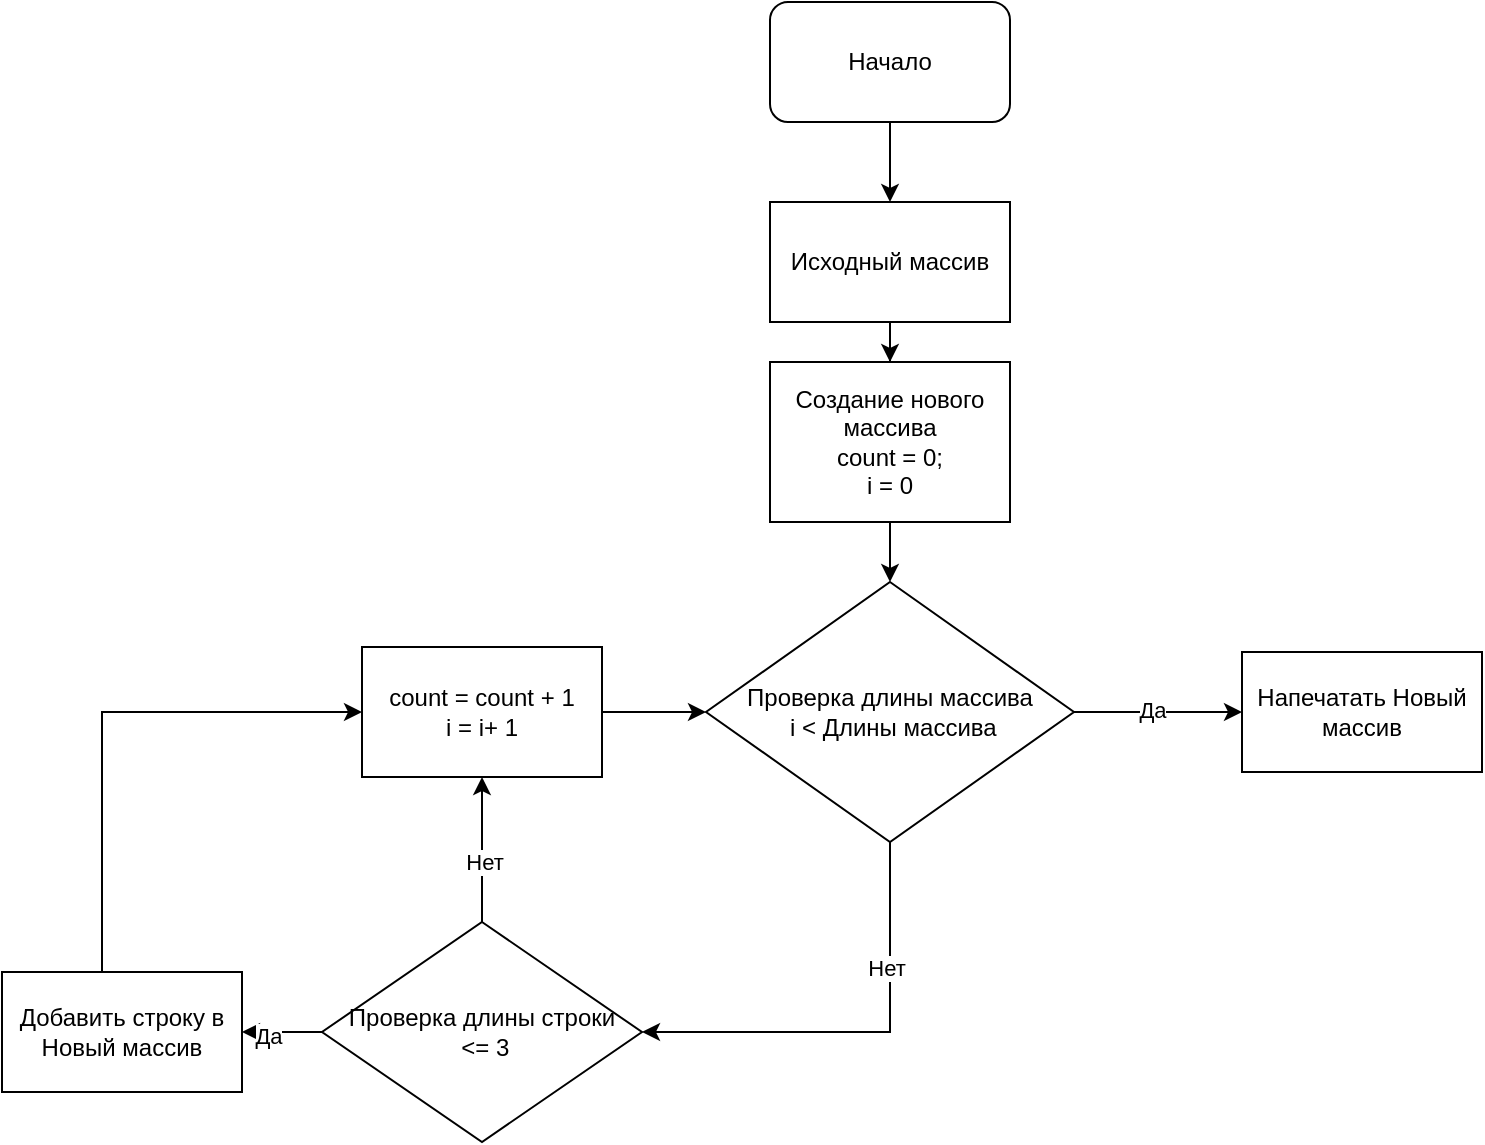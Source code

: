 <mxfile version="22.1.3" type="github">
  <diagram name="Страница — 1" id="e6Opz_2W8KYHVWiIUTWs">
    <mxGraphModel dx="1707" dy="422" grid="1" gridSize="10" guides="1" tooltips="1" connect="1" arrows="1" fold="1" page="1" pageScale="1" pageWidth="827" pageHeight="1169" math="0" shadow="0">
      <root>
        <mxCell id="0" />
        <mxCell id="1" parent="0" />
        <mxCell id="hQeQaUu6SiH19N31j9b8-11" value="" style="edgeStyle=orthogonalEdgeStyle;rounded=0;orthogonalLoop=1;jettySize=auto;html=1;" edge="1" parent="1" source="hQeQaUu6SiH19N31j9b8-1" target="hQeQaUu6SiH19N31j9b8-2">
          <mxGeometry relative="1" as="geometry" />
        </mxCell>
        <mxCell id="hQeQaUu6SiH19N31j9b8-1" value="Начало" style="rounded=1;whiteSpace=wrap;html=1;" vertex="1" parent="1">
          <mxGeometry x="354" y="20" width="120" height="60" as="geometry" />
        </mxCell>
        <mxCell id="hQeQaUu6SiH19N31j9b8-29" value="" style="edgeStyle=orthogonalEdgeStyle;rounded=0;orthogonalLoop=1;jettySize=auto;html=1;" edge="1" parent="1" source="hQeQaUu6SiH19N31j9b8-2" target="hQeQaUu6SiH19N31j9b8-5">
          <mxGeometry relative="1" as="geometry" />
        </mxCell>
        <mxCell id="hQeQaUu6SiH19N31j9b8-2" value="Исходный массив" style="rounded=0;whiteSpace=wrap;html=1;" vertex="1" parent="1">
          <mxGeometry x="354" y="120" width="120" height="60" as="geometry" />
        </mxCell>
        <mxCell id="hQeQaUu6SiH19N31j9b8-28" style="edgeStyle=orthogonalEdgeStyle;rounded=0;orthogonalLoop=1;jettySize=auto;html=1;entryX=0;entryY=0.5;entryDx=0;entryDy=0;" edge="1" parent="1" source="hQeQaUu6SiH19N31j9b8-3" target="hQeQaUu6SiH19N31j9b8-16">
          <mxGeometry relative="1" as="geometry">
            <Array as="points">
              <mxPoint x="20" y="375" />
            </Array>
          </mxGeometry>
        </mxCell>
        <mxCell id="hQeQaUu6SiH19N31j9b8-3" value="Добавить строку в Новый массив" style="rounded=0;whiteSpace=wrap;html=1;" vertex="1" parent="1">
          <mxGeometry x="-30" y="505" width="120" height="60" as="geometry" />
        </mxCell>
        <mxCell id="hQeQaUu6SiH19N31j9b8-13" value="" style="edgeStyle=orthogonalEdgeStyle;rounded=0;orthogonalLoop=1;jettySize=auto;html=1;entryX=1;entryY=0.5;entryDx=0;entryDy=0;" edge="1" parent="1" source="hQeQaUu6SiH19N31j9b8-4" target="hQeQaUu6SiH19N31j9b8-15">
          <mxGeometry relative="1" as="geometry">
            <mxPoint x="270" y="415" as="targetPoint" />
            <Array as="points">
              <mxPoint x="414" y="535" />
            </Array>
          </mxGeometry>
        </mxCell>
        <mxCell id="hQeQaUu6SiH19N31j9b8-14" value="Нет" style="edgeLabel;html=1;align=center;verticalAlign=middle;resizable=0;points=[];" vertex="1" connectable="0" parent="hQeQaUu6SiH19N31j9b8-13">
          <mxGeometry x="-0.423" y="-2" relative="1" as="geometry">
            <mxPoint as="offset" />
          </mxGeometry>
        </mxCell>
        <mxCell id="hQeQaUu6SiH19N31j9b8-26" value="" style="edgeStyle=orthogonalEdgeStyle;rounded=0;orthogonalLoop=1;jettySize=auto;html=1;" edge="1" parent="1" source="hQeQaUu6SiH19N31j9b8-4" target="hQeQaUu6SiH19N31j9b8-25">
          <mxGeometry relative="1" as="geometry" />
        </mxCell>
        <mxCell id="hQeQaUu6SiH19N31j9b8-27" value="Да" style="edgeLabel;html=1;align=center;verticalAlign=middle;resizable=0;points=[];" vertex="1" connectable="0" parent="hQeQaUu6SiH19N31j9b8-26">
          <mxGeometry x="-0.071" y="1" relative="1" as="geometry">
            <mxPoint as="offset" />
          </mxGeometry>
        </mxCell>
        <mxCell id="hQeQaUu6SiH19N31j9b8-4" value="&lt;div&gt;Проверка длины массива&lt;/div&gt;&lt;div&gt;&amp;nbsp;i &amp;lt; Длины массива&lt;br&gt;&lt;/div&gt;" style="rhombus;whiteSpace=wrap;html=1;" vertex="1" parent="1">
          <mxGeometry x="322" y="310" width="184" height="130" as="geometry" />
        </mxCell>
        <mxCell id="hQeQaUu6SiH19N31j9b8-23" style="edgeStyle=orthogonalEdgeStyle;rounded=0;orthogonalLoop=1;jettySize=auto;html=1;" edge="1" parent="1" source="hQeQaUu6SiH19N31j9b8-5" target="hQeQaUu6SiH19N31j9b8-4">
          <mxGeometry relative="1" as="geometry" />
        </mxCell>
        <mxCell id="hQeQaUu6SiH19N31j9b8-5" value="&lt;div&gt;Создание нового массива&lt;/div&gt;&lt;div&gt;count = 0;&lt;/div&gt;&lt;div&gt;i = 0&lt;br&gt;&lt;/div&gt;" style="rounded=0;whiteSpace=wrap;html=1;" vertex="1" parent="1">
          <mxGeometry x="354" y="200" width="120" height="80" as="geometry" />
        </mxCell>
        <mxCell id="hQeQaUu6SiH19N31j9b8-17" value="" style="edgeStyle=orthogonalEdgeStyle;rounded=0;orthogonalLoop=1;jettySize=auto;html=1;" edge="1" parent="1" source="hQeQaUu6SiH19N31j9b8-15" target="hQeQaUu6SiH19N31j9b8-3">
          <mxGeometry relative="1" as="geometry" />
        </mxCell>
        <mxCell id="hQeQaUu6SiH19N31j9b8-18" value="Да" style="edgeLabel;html=1;align=center;verticalAlign=middle;resizable=0;points=[];" vertex="1" connectable="0" parent="hQeQaUu6SiH19N31j9b8-17">
          <mxGeometry x="0.36" y="2" relative="1" as="geometry">
            <mxPoint as="offset" />
          </mxGeometry>
        </mxCell>
        <mxCell id="hQeQaUu6SiH19N31j9b8-19" value="" style="edgeStyle=orthogonalEdgeStyle;rounded=0;orthogonalLoop=1;jettySize=auto;html=1;" edge="1" parent="1" source="hQeQaUu6SiH19N31j9b8-15" target="hQeQaUu6SiH19N31j9b8-16">
          <mxGeometry relative="1" as="geometry" />
        </mxCell>
        <mxCell id="hQeQaUu6SiH19N31j9b8-20" value="Нет" style="edgeLabel;html=1;align=center;verticalAlign=middle;resizable=0;points=[];" vertex="1" connectable="0" parent="hQeQaUu6SiH19N31j9b8-19">
          <mxGeometry x="-0.148" y="-1" relative="1" as="geometry">
            <mxPoint y="1" as="offset" />
          </mxGeometry>
        </mxCell>
        <mxCell id="hQeQaUu6SiH19N31j9b8-15" value="&lt;div&gt;Проверка длины строки&lt;/div&gt;&lt;div&gt;&amp;nbsp;&amp;lt;= 3&lt;/div&gt;" style="rhombus;whiteSpace=wrap;html=1;" vertex="1" parent="1">
          <mxGeometry x="130" y="480" width="160" height="110" as="geometry" />
        </mxCell>
        <mxCell id="hQeQaUu6SiH19N31j9b8-24" style="edgeStyle=orthogonalEdgeStyle;rounded=0;orthogonalLoop=1;jettySize=auto;html=1;" edge="1" parent="1" source="hQeQaUu6SiH19N31j9b8-16" target="hQeQaUu6SiH19N31j9b8-4">
          <mxGeometry relative="1" as="geometry" />
        </mxCell>
        <mxCell id="hQeQaUu6SiH19N31j9b8-16" value="&lt;div&gt;count = count + 1&lt;/div&gt;&lt;div&gt;i = i+ 1&lt;br&gt;&lt;/div&gt;" style="rounded=0;whiteSpace=wrap;html=1;" vertex="1" parent="1">
          <mxGeometry x="150" y="342.5" width="120" height="65" as="geometry" />
        </mxCell>
        <mxCell id="hQeQaUu6SiH19N31j9b8-25" value="Напечатать Новый массив" style="rounded=0;whiteSpace=wrap;html=1;" vertex="1" parent="1">
          <mxGeometry x="590" y="345" width="120" height="60" as="geometry" />
        </mxCell>
      </root>
    </mxGraphModel>
  </diagram>
</mxfile>

